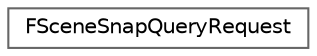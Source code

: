 digraph "Graphical Class Hierarchy"
{
 // INTERACTIVE_SVG=YES
 // LATEX_PDF_SIZE
  bgcolor="transparent";
  edge [fontname=Helvetica,fontsize=10,labelfontname=Helvetica,labelfontsize=10];
  node [fontname=Helvetica,fontsize=10,shape=box,height=0.2,width=0.4];
  rankdir="LR";
  Node0 [id="Node000000",label="FSceneSnapQueryRequest",height=0.2,width=0.4,color="grey40", fillcolor="white", style="filled",URL="$d9/d10/structFSceneSnapQueryRequest.html",tooltip="Describes the result of the attempted snap operation."];
}
